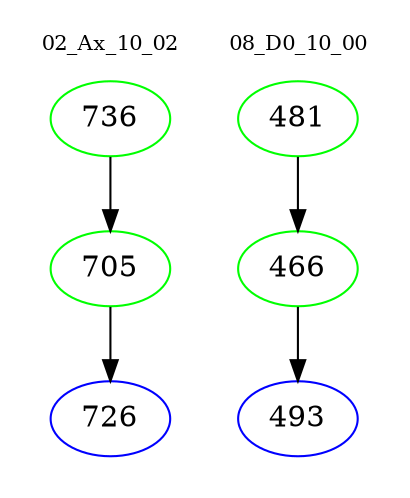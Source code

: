 digraph{
subgraph cluster_0 {
color = white
label = "02_Ax_10_02";
fontsize=10;
T0_736 [label="736", color="green"]
T0_736 -> T0_705 [color="black"]
T0_705 [label="705", color="green"]
T0_705 -> T0_726 [color="black"]
T0_726 [label="726", color="blue"]
}
subgraph cluster_1 {
color = white
label = "08_D0_10_00";
fontsize=10;
T1_481 [label="481", color="green"]
T1_481 -> T1_466 [color="black"]
T1_466 [label="466", color="green"]
T1_466 -> T1_493 [color="black"]
T1_493 [label="493", color="blue"]
}
}

